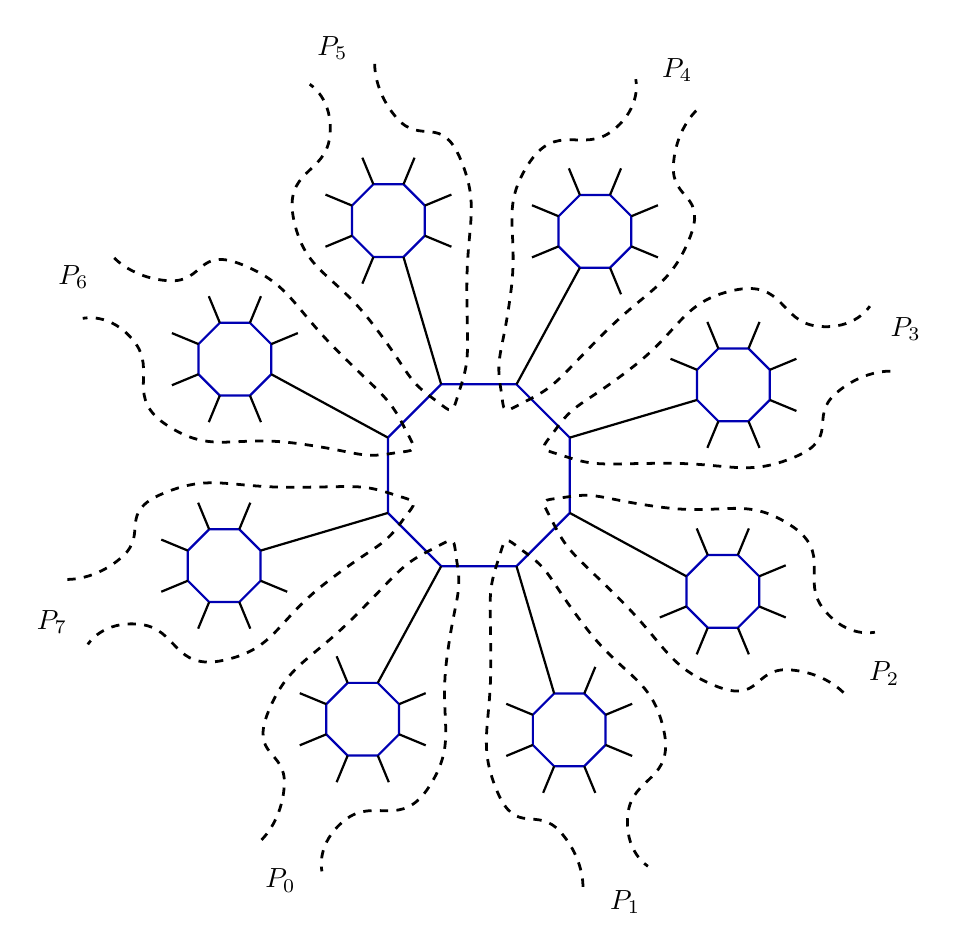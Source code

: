 \begin{tikzpicture}[oct/.style={draw, anchor=west, regular polygon,thick, regular polygon sides=8, outer sep=0,blue!70!black},dot/.style={circle,inner sep=2pt,fill},my star/.append style={star, draw, star points=5,inner sep=0, star point ratio=2}]
%%%%%This draws an octagon
%\node (center) at (0,0) {};
%\foreach \x [count=\i] in {0,45,...,315} {
%\node[dot] (\i) at ([shift=({\x:1.5 cm})]center) {};
%}
%%%%%%%%%%%%%%%%%%%
%%This an octagon with the implemented function for nodes
%\begin{scope}[nodes={draw, anchor=west, regular polygon,thick, regular polygon sides=8, minimum width=3cm, outer sep=0,blue!70!black}]
%\node (A) {};
%\node[shift=(0:4cm) of A.corner 1] (B) {};
%\draw[green!50!black,thick] (A.center) -- (B);
%\end{scope}
%%%%%%%%%
\node[oct, minimum width=2.5cm] (Ocentral) at (0,0) {};

\foreach \x [count=\i] in {0,45,...,315} {
\node[oct, minimum width=1cm,rotate=\x] (O\i) at ([shift=({\x+22.5:3 cm})]Ocentral.center) {};
}
\draw[thick,-](Ocentral.corner 8) -- (O1.corner 4);
\foreach \x [count=\i,evaluate=\x as \y using { int(\x-1)}] in {2,3,...,8} {
		\draw[thick,-](Ocentral.corner \y) -- (O\x.corner 4);
}
\foreach \x [count=\i] in {1,2,3,...,8} {
	\foreach \a [count=\j,,evaluate=\a as \y using { int(\j+1))}] in {0,45,...,315} {
    \node[] (O\x O\j) at ([shift=({\a+22.5:1 cm})]O\x.center) {};
	}
}
%\foreach \x [count=\i] in {1,2,3,...,8} {
%	\foreach \a [count=\j,,evaluate=\a as \y using { int(\j+1))}] in {0,45,...,270} {
%		\draw[thick,-](O\x.corner \j) -- (O\x O\y);
%	}
%}
\foreach \a [count=\j] in {2,3,4,5,6,7,8,1}{
	\ifnum \j=4
	\else
	\draw[thick,-](O1.corner \j) -- (O1O\a);
\fi}
\foreach \a [count=\j] in {3,4,5,6,7,8,1,2}{
	\ifnum \j=4
	\else
	\draw[thick,-](O2.corner \j) -- (O2O\a);
	\fi}
\foreach \a [count=\j] in {4,5,6,7,8,1,2,3}{
	\ifnum \j=4
	\else
	\draw[thick,-](O3.corner \j) -- (O3O\a);
	\fi}
\foreach \a [count=\j] in {5,6,7,8,1,2,3,4}{
	\ifnum \j=4
	\else
	\draw[thick,-](O4.corner \j) -- (O4O\a);
	\fi}
\foreach \a [count=\j] in {6,7,8,1,2,3,4,5}{
	\ifnum \j=4
	\else
	\draw[thick,-](O5.corner \j) -- (O5O\a);
	\fi}
\foreach \a [count=\j] in {7,8,1,2,3,4,5,6}{
	\ifnum \j=4
	\else
	\draw[thick,-](O6.corner \j) -- (O6O\a);
	\fi}
\foreach \a [count=\j] in {8,1,2,3,4,5,6,7}{
	\ifnum \j=4
	\else
	\draw[thick,-](O7.corner \j) -- (O7O\a);
	\fi}
\foreach \a [count=\j] in {1,2,3,4,5,6,7,8}{
	\ifnum \j=4
	\else
	\draw[thick,-](O8.corner \j) -- (O8O\a);
	\fi}

%%%%Try to draw the petals
%\draw [dashed, line width=1pt,bend left=110] plot [smooth, tension=2] coordinates{(1.4,-4) (1.2,-0.7) (3.1,-3.2)} ;
%%%%%
\draw [dashed, line width=1pt,bend left=110] plot [smooth, tension=1] coordinates{
	([shift=({5:2 cm})]O1.center) 
	([shift=({-5:1.3 cm})]O1.center) 
	([shift=({-50:1.2 cm})]O1.center)
	([shift=({-130:1.3 cm})]O1.center) 
	([shift=({-156.5:2.3 cm})]O1.center) %%%
	([shift=({-166.5:2.3 cm})]O1.center)   %%%
	([shift=({-190:1.3 cm})]O1.center)
	([shift=({90:1.2 cm})]O1.center)
	([shift=({35:1.3 cm})]O1.center)
	([shift=({30:2 cm})]O1.center)
} ;
\node at ([shift=({18:2.3 cm})]O1.center) {$P_3$};
\begin{scope}[rotate=45]
\draw [dashed, line width=1pt,bend left=110] plot [smooth, tension=1] coordinates{
	([shift=({5:2 cm})]O2.center) 
	([shift=({-5:1.3 cm})]O2.center) 
	([shift=({-50:1.2 cm})]O2.center)
	([shift=({-130:1.3 cm})]O2.center) 
	([shift=({-156.5:2.3 cm})]O2.center) %%%
	([shift=({-166.5:2.3 cm})]O2.center)   %%%
	([shift=({-190:1.3 cm})]O2.center)
	([shift=({90:1.2 cm})]O2.center)
	([shift=({35:1.3 cm})]O2.center)
	([shift=({30:2 cm})]O2.center)
} ;
\node at ([shift=({18:2.3 cm})]O2.center) {$P_4$};
\end{scope}
\begin{scope}[rotate=90]
\draw [dashed, line width=1pt,bend left=110] plot [smooth, tension=1] coordinates{
	([shift=({5:2 cm})]O3.center) 
	([shift=({-5:1.3 cm})]O3.center) 
	([shift=({-50:1.2 cm})]O3.center)
	([shift=({-130:1.3 cm})]O3.center) 
	([shift=({-156.5:2.3 cm})]O3.center) %%%
	([shift=({-166.5:2.3 cm})]O3.center)   %%%
	([shift=({-190:1.3 cm})]O3.center)
	([shift=({90:1.2 cm})]O3.center)
	([shift=({35:1.3 cm})]O3.center)
	([shift=({30:2 cm})]O3.center)
} ;
\node at ([shift=({18:2.3 cm})]O3.center) {$P_5$};
\end{scope}
\begin{scope}[rotate=135]
\draw [dashed, line width=1pt,bend left=110] plot [smooth, tension=1] coordinates{
	([shift=({5:2 cm})]O4.center) 
	([shift=({-5:1.3 cm})]O4.center) 
	([shift=({-50:1.2 cm})]O4.center)
	([shift=({-130:1.3 cm})]O4.center) 
	([shift=({-156.5:2.3 cm})]O4.center) %%%
	([shift=({-166.5:2.3 cm})]O4.center)   %%%
	([shift=({-190:1.3 cm})]O4.center)
	([shift=({90:1.2 cm})]O4.center)
	([shift=({35:1.3 cm})]O4.center)
	([shift=({30:2 cm})]O4.center)
} ;
\node at ([shift=({18:2.3 cm})]O4.center) {$P_6$};
\end{scope}
\begin{scope}[rotate=180]
\draw [dashed, line width=1pt,bend left=110] plot [smooth, tension=1] coordinates{
	([shift=({5:2 cm})]O5.center) 
	([shift=({-5:1.3 cm})]O5.center) 
	([shift=({-50:1.2 cm})]O5.center)
	([shift=({-130:1.3 cm})]O5.center) 
	([shift=({-156.5:2.3 cm})]O5.center) %%%
	([shift=({-166.5:2.3 cm})]O5.center)   %%%
	([shift=({-190:1.3 cm})]O5.center)
	([shift=({90:1.2 cm})]O5.center)
	([shift=({35:1.3 cm})]O5.center)
	([shift=({30:2 cm})]O5.center)
} ;
\node at ([shift=({18:2.3 cm})]O5.center) {$P_7$};
\end{scope}
\begin{scope}[rotate=225]
\draw [dashed, line width=1pt,bend left=110] plot [smooth, tension=1] coordinates{
	([shift=({5:2 cm})]O6.center) 
	([shift=({-5:1.3 cm})]O6.center) 
	([shift=({-50:1.2 cm})]O6.center)
	([shift=({-130:1.3 cm})]O6.center) 
	([shift=({-156.5:2.3 cm})]O6.center) %%%
	([shift=({-166.5:2.3 cm})]O6.center)   %%%
	([shift=({-190:1.3 cm})]O6.center)
	([shift=({90:1.2 cm})]O6.center)
	([shift=({35:1.3 cm})]O6.center)
	([shift=({30:2 cm})]O6.center)
} ;
\node at ([shift=({18:2.3 cm})]O6.center) {$P_0$};
\end{scope}
\begin{scope}[rotate=270]
\draw [dashed, line width=1pt,bend left=110] plot [smooth, tension=1] coordinates{
	([shift=({5:2 cm})]O7.center) 
	([shift=({-5:1.3 cm})]O7.center) 
	([shift=({-50:1.2 cm})]O7.center)
	([shift=({-130:1.3 cm})]O7.center) 
	([shift=({-156.5:2.3 cm})]O7.center) %%%
	([shift=({-166.5:2.3 cm})]O7.center)   %%%
	([shift=({-190:1.3 cm})]O7.center)
	([shift=({90:1.2 cm})]O7.center)
	([shift=({35:1.3 cm})]O7.center)
	([shift=({30:2 cm})]O7.center)
} ;
\node at ([shift=({18:2.3 cm})]O7.center) {$P_1$};
\end{scope}
\begin{scope}[rotate=315]
\draw [dashed, line width=1pt,bend left=110] plot [smooth, tension=1] coordinates{
	([shift=({5:2 cm})]O8.center) 
	([shift=({-5:1.3 cm})]O8.center) 
	([shift=({-50:1.2 cm})]O8.center)
	([shift=({-130:1.3 cm})]O8.center) 
	([shift=({-156.5:2.3 cm})]O8.center) %%%
	([shift=({-166.5:2.3 cm})]O8.center)   %%%
	([shift=({-190:1.3 cm})]O8.center)
	([shift=({90:1.2 cm})]O8.center)
	([shift=({35:1.3 cm})]O8.center)
	([shift=({30:2 cm})]O8.center)
} ;
\node at ([shift=({18:2.3 cm})]O8.center) {$P_2$};
\end{scope}




\end{tikzpicture}